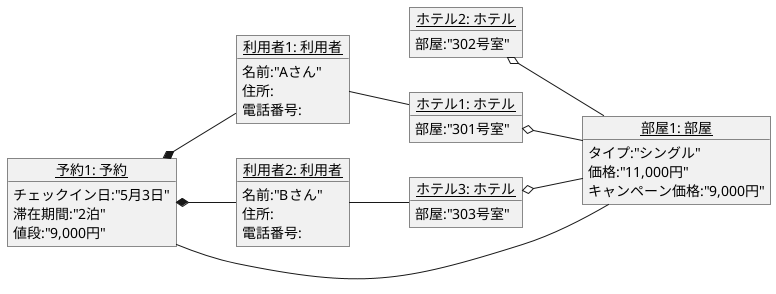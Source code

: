 @startuml 演習3-5
left to right direction
object "<u>利用者1: 利用者</u>" as user1 {
名前:"Aさん"
住所:
電話番号:
}
object "<u>利用者2: 利用者</u>" as user2 {
名前:"Bさん"
住所:
電話番号:
}
object "<u>ホテル1: ホテル</u>" as hot1 {
部屋:"301号室"
}
object "<u>ホテル2: ホテル</u>" as hot2 {
部屋:"302号室"
}
object "<u>ホテル3: ホテル</u>" as hot3 {
部屋:"303号室"
}
object "<u>部屋1: 部屋</u>" as room1 {
タイプ:"シングル"
価格:"11,000円"
キャンペーン価格:"9,000円"
}
object "<u>予約1: 予約</u>" as res1 {
チェックイン日:"5月3日"
滞在期間:"2泊"
値段:"9,000円"
}
user1 -- hot1 
user2 -- hot3
hot1 o-- room1
hot2 o-- room1
hot3 o-- room1
res1 *-- user1
res1 *-- user2
res1 -- room1
@enduml